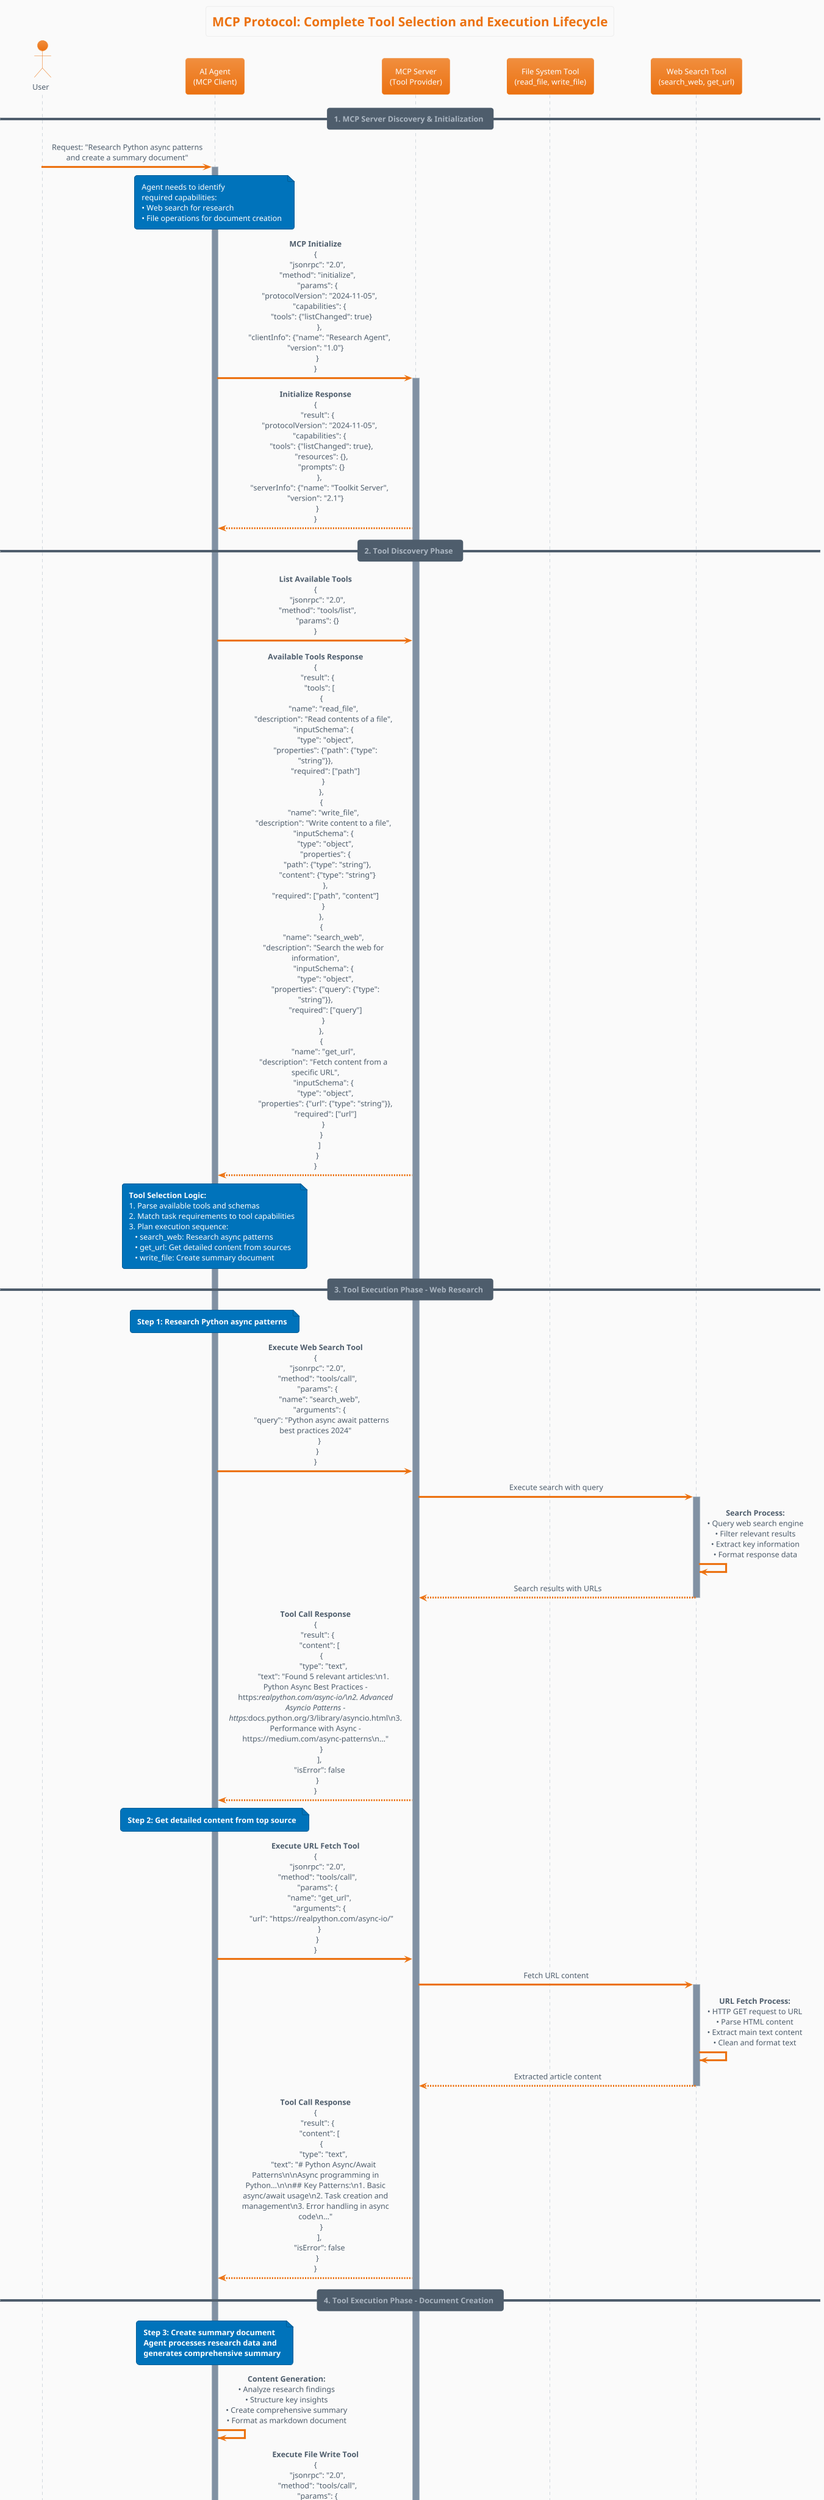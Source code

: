 @startuml MCP_Tool_Selection_Lifecycle

!theme aws-orange
skinparam backgroundColor #FAFAFA
skinparam sequenceMessageAlign center
skinparam maxMessageSize 250

title MCP Protocol: Complete Tool Selection and Execution Lifecycle

actor "User" as User
participant "AI Agent\n(MCP Client)" as Agent
participant "MCP Server\n(Tool Provider)" as MCPServer
participant "File System Tool\n(read_file, write_file)" as FileSystemTool
participant "Web Search Tool\n(search_web, get_url)" as WebSearchTool

== 1. MCP Server Discovery & Initialization ==

User -> Agent : Request: "Research Python async patterns and create a summary document"
activate Agent

note over Agent : Agent needs to identify\nrequired capabilities:\n• Web search for research\n• File operations for document creation

Agent -> MCPServer : **MCP Initialize**\n{\n  "jsonrpc": "2.0",\n  "method": "initialize",\n  "params": {\n    "protocolVersion": "2024-11-05",\n    "capabilities": {\n      "tools": {"listChanged": true}\n    },\n    "clientInfo": {"name": "Research Agent", "version": "1.0"}\n  }\n}
activate MCPServer

MCPServer --> Agent : **Initialize Response**\n{\n  "result": {\n    "protocolVersion": "2024-11-05",\n    "capabilities": {\n      "tools": {"listChanged": true},\n      "resources": {},\n      "prompts": {}\n    },\n    "serverInfo": {"name": "Toolkit Server", "version": "2.1"}\n  }\n}

== 2. Tool Discovery Phase ==

Agent -> MCPServer : **List Available Tools**\n{\n  "jsonrpc": "2.0",\n  "method": "tools/list",\n  "params": {}\n}

MCPServer --> Agent : **Available Tools Response**\n{\n  "result": {\n    "tools": [\n      {\n        "name": "read_file",\n        "description": "Read contents of a file",\n        "inputSchema": {\n          "type": "object",\n          "properties": {"path": {"type": "string"}},\n          "required": ["path"]\n        }\n      },\n      {\n        "name": "write_file", \n        "description": "Write content to a file",\n        "inputSchema": {\n          "type": "object",\n          "properties": {\n            "path": {"type": "string"},\n            "content": {"type": "string"}\n          },\n          "required": ["path", "content"]\n        }\n      },\n      {\n        "name": "search_web",\n        "description": "Search the web for information",\n        "inputSchema": {\n          "type": "object", \n          "properties": {"query": {"type": "string"}},\n          "required": ["query"]\n        }\n      },\n      {\n        "name": "get_url",\n        "description": "Fetch content from a specific URL",\n        "inputSchema": {\n          "type": "object",\n          "properties": {"url": {"type": "string"}},\n          "required": ["url"]\n        }\n      }\n    ]\n  }\n}

note over Agent : **Tool Selection Logic:**\n1. Parse available tools and schemas\n2. Match task requirements to tool capabilities\n3. Plan execution sequence:\n   • search_web: Research async patterns\n   • get_url: Get detailed content from sources\n   • write_file: Create summary document

== 3. Tool Execution Phase - Web Research ==

note over Agent : **Step 1: Research Python async patterns**

Agent -> MCPServer : **Execute Web Search Tool**\n{\n  "jsonrpc": "2.0",\n  "method": "tools/call",\n  "params": {\n    "name": "search_web",\n    "arguments": {\n      "query": "Python async await patterns best practices 2024"\n    }\n  }\n}

MCPServer -> WebSearchTool : Execute search with query
activate WebSearchTool

WebSearchTool -> WebSearchTool : **Search Process:**\n• Query web search engine\n• Filter relevant results\n• Extract key information\n• Format response data

WebSearchTool --> MCPServer : Search results with URLs
deactivate WebSearchTool

MCPServer --> Agent : **Tool Call Response**\n{\n  "result": {\n    "content": [\n      {\n        "type": "text",\n        "text": "Found 5 relevant articles:\\n1. Python Async Best Practices - https://realpython.com/async-io/\\n2. Advanced Asyncio Patterns - https://docs.python.org/3/library/asyncio.html\\n3. Performance with Async - https://medium.com/async-patterns\\n..."\n      }\n    ],\n    "isError": false\n  }\n}

note over Agent : **Step 2: Get detailed content from top source**

Agent -> MCPServer : **Execute URL Fetch Tool**\n{\n  "jsonrpc": "2.0",\n  "method": "tools/call",\n  "params": {\n    "name": "get_url",\n    "arguments": {\n      "url": "https://realpython.com/async-io/"\n    }\n  }\n}

MCPServer -> WebSearchTool : Fetch URL content
activate WebSearchTool

WebSearchTool -> WebSearchTool : **URL Fetch Process:**\n• HTTP GET request to URL\n• Parse HTML content\n• Extract main text content\n• Clean and format text

WebSearchTool --> MCPServer : Extracted article content
deactivate WebSearchTool

MCPServer --> Agent : **Tool Call Response**\n{\n  "result": {\n    "content": [\n      {\n        "type": "text",\n        "text": "# Python Async/Await Patterns\\n\\nAsync programming in Python...\\n\\n## Key Patterns:\\n1. Basic async/await usage\\n2. Task creation and management\\n3. Error handling in async code\\n..."\n      }\n    ],\n    "isError": false\n  }\n}

== 4. Tool Execution Phase - Document Creation ==

note over Agent : **Step 3: Create summary document**\n**Agent processes research data and**\n**generates comprehensive summary**

Agent -> Agent : **Content Generation:**\n• Analyze research findings\n• Structure key insights\n• Create comprehensive summary\n• Format as markdown document

Agent -> MCPServer : **Execute File Write Tool**\n{\n  "jsonrpc": "2.0",\n  "method": "tools/call",\n  "params": {\n    "name": "write_file",\n    "arguments": {\n      "path": "./python_async_patterns_summary.md",\n      "content": "# Python Async Patterns Summary\\n\\n## Overview\\nThis document summarizes best practices for Python async programming...\\n\\n## Key Patterns\\n1. **Basic async/await**\\n   - Use async def for coroutines\\n   - await for async operations\\n\\n2. **Task Management**\\n   - asyncio.create_task()\\n   - asyncio.gather()\\n..."\n    }\n  }\n}

MCPServer -> FileSystemTool : Write file to disk
activate FileSystemTool

FileSystemTool -> FileSystemTool : **File Write Process:**\n• Validate file path\n• Create directories if needed\n• Write content to file\n• Set appropriate permissions

FileSystemTool --> MCPServer : File write confirmation
deactivate FileSystemTool

MCPServer --> Agent : **Tool Call Response**\n{\n  "result": {\n    "content": [\n      {\n        "type": "text",\n        "text": "Successfully wrote 2,847 bytes to ./python_async_patterns_summary.md"\n      }\n    ],\n    "isError": false\n  }\n}

== 5. Verification & Completion ==

note over Agent : **Step 4: Verify document creation**

Agent -> MCPServer : **Execute File Read Tool (Verification)**\n{\n  "jsonrpc": "2.0",\n  "method": "tools/call",\n  "params": {\n    "name": "read_file",\n    "arguments": {\n      "path": "./python_async_patterns_summary.md"\n    }\n  }\n}

MCPServer -> FileSystemTool : Read file from disk
activate FileSystemTool

FileSystemTool -> FileSystemTool : **File Read Process:**\n• Check file exists\n• Read file contents\n• Return content as string

FileSystemTool --> MCPServer : File contents
deactivate FileSystemTool

MCPServer --> Agent : **Tool Call Response**\n{\n  "result": {\n    "content": [\n      {\n        "type": "text",\n        "text": "# Python Async Patterns Summary\\n\\n## Overview\\nThis document summarizes best practices..."\n      }\n    ],\n    "isError": false\n  }\n}

Agent -> MCPServer : **Close MCP Session**\n{\n  "jsonrpc": "2.0",\n  "method": "notifications/cancelled",\n  "params": {}\n}
deactivate MCPServer

Agent --> User : **Task Completed**\n✅ Research completed on Python async patterns\n✅ Summary document created: python_async_patterns_summary.md\n✅ Document contains 2,847 bytes of structured content\n\n**Tools Used:**\n• search_web: Found 5 relevant sources\n• get_url: Retrieved detailed content\n• write_file: Created summary document\n• read_file: Verified document creation
deactivate Agent

== Key MCP Protocol Concepts Highlighted ==

note over MCPServer : **MCP Server Capabilities**\n• Tool registration and discovery\n• JSON-RPC 2.0 communication\n• Schema-based input validation\n• Tool execution and response handling\n• Session management

note over Agent : **Agent Tool Selection Logic**\n• Capability-based tool discovery\n• Task decomposition into tool operations\n• Sequential tool execution planning\n• Error handling and validation\n• Result aggregation and presentation

note over FileSystemTool, WebSearchTool : **Tool Implementation Patterns**\n• Input schema validation\n• Atomic operation execution\n• Error reporting and handling\n• Resource management\n• State isolation between calls

note over Agent, MCPServer : **MCP Communication Flow**\n• Initialize protocol connection\n• Discover available tools/resources\n• Execute tools with type-safe parameters\n• Handle responses and errors\n• Manage session lifecycle

note over User, FileSystemTool : **End-to-End Tool Orchestration**\n• Multi-tool workflow coordination\n• Data flow between tool executions\n• Verification and validation steps\n• User feedback and reporting

@enduml
